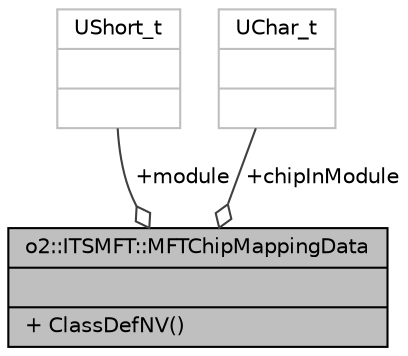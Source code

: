 digraph "o2::ITSMFT::MFTChipMappingData"
{
 // INTERACTIVE_SVG=YES
  bgcolor="transparent";
  edge [fontname="Helvetica",fontsize="10",labelfontname="Helvetica",labelfontsize="10"];
  node [fontname="Helvetica",fontsize="10",shape=record];
  Node1 [label="{o2::ITSMFT::MFTChipMappingData\n||+ ClassDefNV()\l}",height=0.2,width=0.4,color="black", fillcolor="grey75", style="filled" fontcolor="black"];
  Node2 -> Node1 [color="grey25",fontsize="10",style="solid",label=" +module" ,arrowhead="odiamond",fontname="Helvetica"];
  Node2 [label="{UShort_t\n||}",height=0.2,width=0.4,color="grey75"];
  Node3 -> Node1 [color="grey25",fontsize="10",style="solid",label=" +chipInModule" ,arrowhead="odiamond",fontname="Helvetica"];
  Node3 [label="{UChar_t\n||}",height=0.2,width=0.4,color="grey75"];
}

